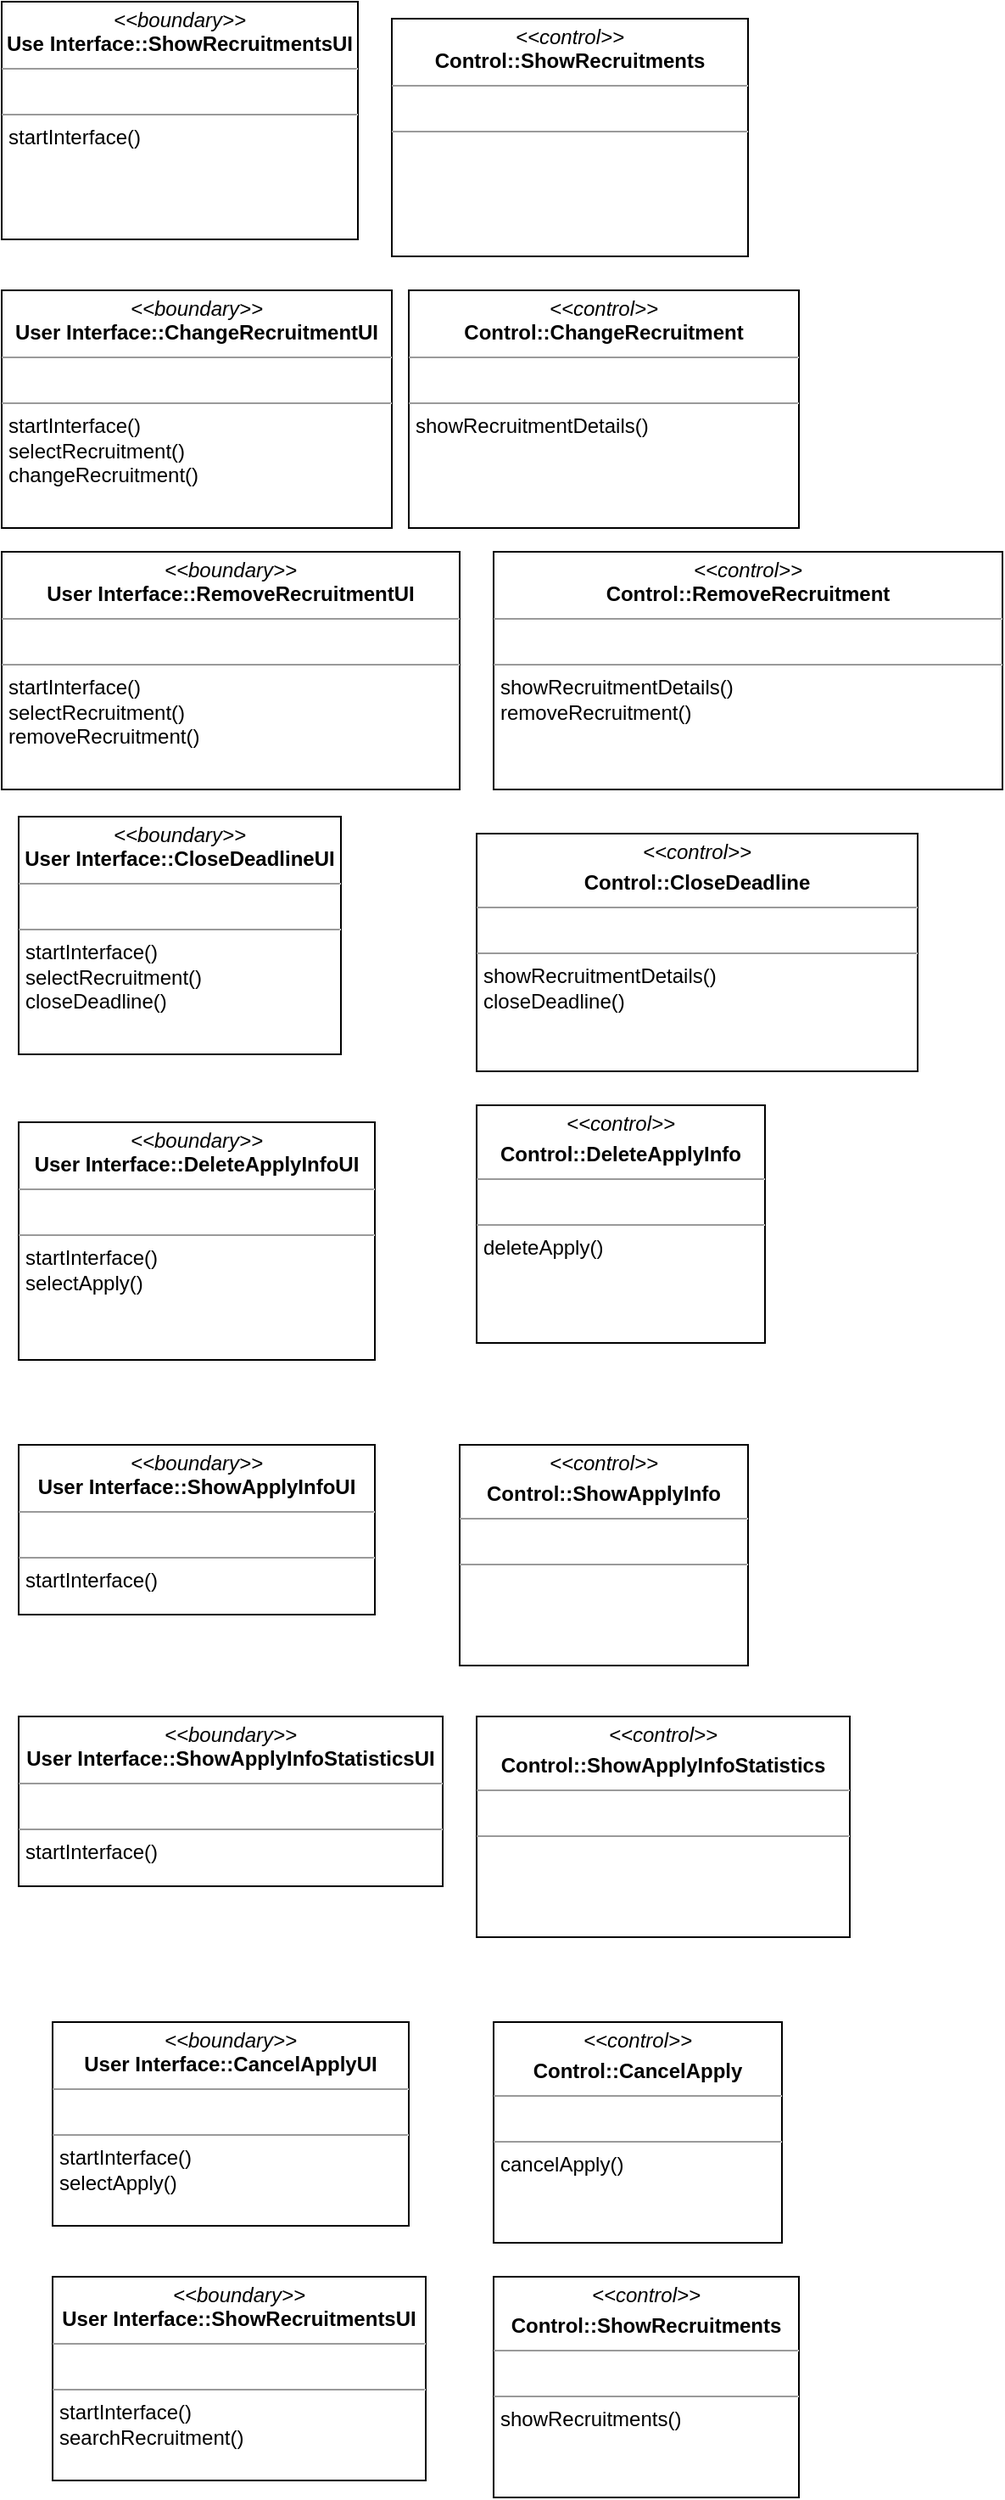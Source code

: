 <mxfile version="20.8.16" type="device" pages="2"><diagram name="UI&amp;Control" id="lbugjN7B5Hbe007KuF4s"><mxGraphModel dx="712" dy="835" grid="1" gridSize="10" guides="1" tooltips="1" connect="1" arrows="1" fold="1" page="1" pageScale="1" pageWidth="1169" pageHeight="827" math="0" shadow="0"><root><mxCell id="0"/><mxCell id="1" parent="0"/><mxCell id="KOi7wL5a9QJwAvNCpCz9-2" value="&lt;p style=&quot;margin:0px;margin-top:4px;text-align:center;&quot;&gt;&lt;i&gt;&amp;lt;&amp;lt;boundary&amp;gt;&amp;gt;&lt;/i&gt;&lt;br&gt;&lt;b&gt;Use Interface::ShowRecruitmentsUI&lt;/b&gt;&lt;/p&gt;&lt;hr size=&quot;1&quot;&gt;&lt;p style=&quot;margin:0px;margin-left:4px;&quot;&gt;&lt;br&gt;&lt;/p&gt;&lt;hr size=&quot;1&quot;&gt;&lt;p style=&quot;margin:0px;margin-left:4px;&quot;&gt;startInterface()&lt;br&gt;&lt;/p&gt;" style="verticalAlign=top;align=left;overflow=fill;fontSize=12;fontFamily=Helvetica;html=1;" parent="1" vertex="1"><mxGeometry x="10" y="20" width="210" height="140" as="geometry"/></mxCell><mxCell id="KOi7wL5a9QJwAvNCpCz9-3" value="&lt;p style=&quot;margin:0px;margin-top:4px;text-align:center;&quot;&gt;&lt;i&gt;&amp;lt;&amp;lt;boundary&amp;gt;&amp;gt;&lt;/i&gt;&lt;br&gt;&lt;b&gt;User Interface::ChangeRecruitmentUI&lt;/b&gt;&lt;/p&gt;&lt;hr size=&quot;1&quot;&gt;&lt;p style=&quot;margin:0px;margin-left:4px;&quot;&gt;&lt;br&gt;&lt;/p&gt;&lt;hr size=&quot;1&quot;&gt;&lt;p style=&quot;margin:0px;margin-left:4px;&quot;&gt;startInterface()&lt;br&gt;&lt;/p&gt;&lt;p style=&quot;margin:0px;margin-left:4px;&quot;&gt;selectRecruitment()&lt;/p&gt;&lt;p style=&quot;margin:0px;margin-left:4px;&quot;&gt;changeRecruitment()&lt;/p&gt;" style="verticalAlign=top;align=left;overflow=fill;fontSize=12;fontFamily=Helvetica;html=1;" parent="1" vertex="1"><mxGeometry x="10" y="190" width="230" height="140" as="geometry"/></mxCell><mxCell id="KOi7wL5a9QJwAvNCpCz9-4" value="&lt;p style=&quot;margin:0px;margin-top:4px;text-align:center;&quot;&gt;&lt;i&gt;&amp;lt;&amp;lt;boundary&amp;gt;&amp;gt;&lt;/i&gt;&lt;br&gt;&lt;b&gt;User Interface::CloseDeadlineUI&lt;/b&gt;&lt;/p&gt;&lt;hr size=&quot;1&quot;&gt;&lt;p style=&quot;margin:0px;margin-left:4px;&quot;&gt;&lt;br&gt;&lt;/p&gt;&lt;hr size=&quot;1&quot;&gt;&lt;p style=&quot;margin:0px;margin-left:4px;&quot;&gt;startInterface()&lt;br&gt;&lt;/p&gt;&lt;p style=&quot;margin:0px;margin-left:4px;&quot;&gt;selectRecruitment()&lt;/p&gt;&lt;p style=&quot;margin:0px;margin-left:4px;&quot;&gt;closeDeadline()&lt;/p&gt;" style="verticalAlign=top;align=left;overflow=fill;fontSize=12;fontFamily=Helvetica;html=1;" parent="1" vertex="1"><mxGeometry x="20" y="500" width="190" height="140" as="geometry"/></mxCell><mxCell id="KOi7wL5a9QJwAvNCpCz9-5" value="&lt;p style=&quot;margin:0px;margin-top:4px;text-align:center;&quot;&gt;&lt;i&gt;&amp;lt;&amp;lt;boundary&amp;gt;&amp;gt;&lt;/i&gt;&lt;br&gt;&lt;b&gt;User Interface::RemoveRecruitmentUI&lt;/b&gt;&lt;/p&gt;&lt;hr size=&quot;1&quot;&gt;&lt;p style=&quot;margin:0px;margin-left:4px;&quot;&gt;&lt;br&gt;&lt;/p&gt;&lt;hr size=&quot;1&quot;&gt;&lt;p style=&quot;margin:0px;margin-left:4px;&quot;&gt;startInterface()&lt;br&gt;&lt;/p&gt;&lt;p style=&quot;margin:0px;margin-left:4px;&quot;&gt;selectRecruitment()&lt;/p&gt;&lt;p style=&quot;margin:0px;margin-left:4px;&quot;&gt;removeRecruitment()&lt;/p&gt;" style="verticalAlign=top;align=left;overflow=fill;fontSize=12;fontFamily=Helvetica;html=1;" parent="1" vertex="1"><mxGeometry x="10" y="344" width="270" height="140" as="geometry"/></mxCell><mxCell id="KOi7wL5a9QJwAvNCpCz9-6" value="&lt;p style=&quot;margin:0px;margin-top:4px;text-align:center;&quot;&gt;&lt;i&gt;&amp;lt;&amp;lt;control&amp;gt;&amp;gt;&lt;/i&gt;&lt;br&gt;&lt;b style=&quot;border-color: var(--border-color);&quot;&gt;Control&lt;/b&gt;&lt;b&gt;::ShowRecruitments&lt;/b&gt;&lt;/p&gt;&lt;hr size=&quot;1&quot;&gt;&lt;p style=&quot;margin:0px;margin-left:4px;&quot;&gt;&lt;br&gt;&lt;/p&gt;&lt;hr size=&quot;1&quot;&gt;&lt;p style=&quot;margin:0px;margin-left:4px;&quot;&gt;&lt;br&gt;&lt;/p&gt;" style="verticalAlign=top;align=left;overflow=fill;fontSize=12;fontFamily=Helvetica;html=1;" parent="1" vertex="1"><mxGeometry x="240" y="30" width="210" height="140" as="geometry"/></mxCell><mxCell id="KOi7wL5a9QJwAvNCpCz9-7" value="&lt;p style=&quot;margin:0px;margin-top:4px;text-align:center;&quot;&gt;&lt;i&gt;&amp;lt;&amp;lt;&lt;/i&gt;&lt;i style=&quot;border-color: var(--border-color);&quot;&gt;control&lt;/i&gt;&lt;i&gt;&amp;gt;&amp;gt;&lt;/i&gt;&lt;br&gt;&lt;b style=&quot;border-color: var(--border-color);&quot;&gt;Control&lt;/b&gt;&lt;b&gt;::ChangeRecruitment&lt;/b&gt;&lt;/p&gt;&lt;hr size=&quot;1&quot;&gt;&lt;p style=&quot;margin:0px;margin-left:4px;&quot;&gt;&lt;br&gt;&lt;/p&gt;&lt;hr size=&quot;1&quot;&gt;&lt;p style=&quot;margin:0px;margin-left:4px;&quot;&gt;showRecruitmentDetails()&lt;/p&gt;" style="verticalAlign=top;align=left;overflow=fill;fontSize=12;fontFamily=Helvetica;html=1;" parent="1" vertex="1"><mxGeometry x="250" y="190" width="230" height="140" as="geometry"/></mxCell><mxCell id="KOi7wL5a9QJwAvNCpCz9-8" value="&lt;p style=&quot;margin:0px;margin-top:4px;text-align:center;&quot;&gt;&lt;i&gt;&amp;lt;&amp;lt;&lt;/i&gt;&lt;i style=&quot;border-color: var(--border-color);&quot;&gt;control&lt;/i&gt;&lt;i&gt;&amp;gt;&amp;gt;&lt;/i&gt;&lt;br&gt;&lt;b style=&quot;border-color: var(--border-color);&quot;&gt;Control&lt;/b&gt;&lt;b&gt;::RemoveRecruitment&lt;/b&gt;&lt;/p&gt;&lt;hr size=&quot;1&quot;&gt;&lt;p style=&quot;margin:0px;margin-left:4px;&quot;&gt;&lt;br&gt;&lt;/p&gt;&lt;hr size=&quot;1&quot;&gt;&lt;p style=&quot;margin:0px;margin-left:4px;&quot;&gt;showRecruitmentDetails()&lt;br&gt;&lt;/p&gt;&lt;p style=&quot;margin:0px;margin-left:4px;&quot;&gt;removeRecruitment()&lt;/p&gt;" style="verticalAlign=top;align=left;overflow=fill;fontSize=12;fontFamily=Helvetica;html=1;" parent="1" vertex="1"><mxGeometry x="300" y="344" width="300" height="140" as="geometry"/></mxCell><mxCell id="KOi7wL5a9QJwAvNCpCz9-9" value="&lt;p style=&quot;margin:0px;margin-top:4px;text-align:center;&quot;&gt;&lt;i&gt;&amp;lt;&amp;lt;&lt;/i&gt;&lt;i style=&quot;border-color: var(--border-color);&quot;&gt;control&lt;/i&gt;&lt;i&gt;&amp;gt;&amp;gt;&lt;/i&gt;&lt;/p&gt;&lt;p style=&quot;margin:0px;margin-top:4px;text-align:center;&quot;&gt;&lt;b&gt;Control::CloseDeadline&lt;/b&gt;&lt;/p&gt;&lt;hr size=&quot;1&quot;&gt;&lt;p style=&quot;margin:0px;margin-left:4px;&quot;&gt;&lt;br&gt;&lt;/p&gt;&lt;hr size=&quot;1&quot;&gt;&lt;p style=&quot;margin:0px;margin-left:4px;&quot;&gt;showRecruitmentDetails()&lt;br&gt;&lt;/p&gt;&lt;p style=&quot;margin:0px;margin-left:4px;&quot;&gt;closeDeadline()&lt;/p&gt;" style="verticalAlign=top;align=left;overflow=fill;fontSize=12;fontFamily=Helvetica;html=1;" parent="1" vertex="1"><mxGeometry x="290" y="510" width="260" height="140" as="geometry"/></mxCell><mxCell id="Lbh7kETH52YTd50i8Gam-1" value="&lt;p style=&quot;margin:0px;margin-top:4px;text-align:center;&quot;&gt;&lt;i&gt;&amp;lt;&amp;lt;boundary&amp;gt;&amp;gt;&lt;/i&gt;&lt;br&gt;&lt;b&gt;User Interface::DeleteApplyInfoUI&lt;/b&gt;&lt;/p&gt;&lt;hr size=&quot;1&quot;&gt;&lt;p style=&quot;margin:0px;margin-left:4px;&quot;&gt;&lt;br&gt;&lt;/p&gt;&lt;hr size=&quot;1&quot;&gt;&lt;p style=&quot;margin:0px;margin-left:4px;&quot;&gt;startInterface()&lt;/p&gt;&lt;p style=&quot;margin:0px;margin-left:4px;&quot;&gt;selectApply()&lt;/p&gt;" style="verticalAlign=top;align=left;overflow=fill;fontSize=12;fontFamily=Helvetica;html=1;" parent="1" vertex="1"><mxGeometry x="20" y="680" width="210" height="140" as="geometry"/></mxCell><mxCell id="Lbh7kETH52YTd50i8Gam-2" value="&lt;p style=&quot;margin:0px;margin-top:4px;text-align:center;&quot;&gt;&lt;i&gt;&amp;lt;&amp;lt;&lt;/i&gt;&lt;i style=&quot;border-color: var(--border-color);&quot;&gt;control&lt;/i&gt;&lt;i&gt;&amp;gt;&amp;gt;&lt;/i&gt;&lt;/p&gt;&lt;p style=&quot;margin:0px;margin-top:4px;text-align:center;&quot;&gt;&lt;b&gt;Control::DeleteApplyInfo&lt;/b&gt;&lt;/p&gt;&lt;hr size=&quot;1&quot;&gt;&lt;p style=&quot;margin:0px;margin-left:4px;&quot;&gt;&lt;br&gt;&lt;/p&gt;&lt;hr size=&quot;1&quot;&gt;&lt;p style=&quot;margin:0px;margin-left:4px;&quot;&gt;deleteApply()&lt;/p&gt;" style="verticalAlign=top;align=left;overflow=fill;fontSize=12;fontFamily=Helvetica;html=1;" parent="1" vertex="1"><mxGeometry x="290" y="670" width="170" height="140" as="geometry"/></mxCell><mxCell id="8nU3TDefqdv0pDfkMOla-1" value="&lt;p style=&quot;margin:0px;margin-top:4px;text-align:center;&quot;&gt;&lt;i&gt;&amp;lt;&amp;lt;boundary&amp;gt;&amp;gt;&lt;/i&gt;&lt;br&gt;&lt;b&gt;User Interface::ShowApplyInfoUI&lt;/b&gt;&lt;/p&gt;&lt;hr size=&quot;1&quot;&gt;&lt;p style=&quot;margin:0px;margin-left:4px;&quot;&gt;&lt;br&gt;&lt;/p&gt;&lt;hr size=&quot;1&quot;&gt;&lt;p style=&quot;margin:0px;margin-left:4px;&quot;&gt;startInterface()&lt;/p&gt;" style="verticalAlign=top;align=left;overflow=fill;fontSize=12;fontFamily=Helvetica;html=1;" parent="1" vertex="1"><mxGeometry x="20" y="870" width="210" height="100" as="geometry"/></mxCell><mxCell id="8nU3TDefqdv0pDfkMOla-2" value="&lt;p style=&quot;margin:0px;margin-top:4px;text-align:center;&quot;&gt;&lt;i&gt;&amp;lt;&amp;lt;&lt;/i&gt;&lt;i style=&quot;border-color: var(--border-color);&quot;&gt;control&lt;/i&gt;&lt;i&gt;&amp;gt;&amp;gt;&lt;/i&gt;&lt;/p&gt;&lt;p style=&quot;margin:0px;margin-top:4px;text-align:center;&quot;&gt;&lt;b&gt;Control::ShowApplyInfo&lt;/b&gt;&lt;/p&gt;&lt;hr size=&quot;1&quot;&gt;&lt;p style=&quot;margin:0px;margin-left:4px;&quot;&gt;&lt;br&gt;&lt;/p&gt;&lt;hr size=&quot;1&quot;&gt;&lt;p style=&quot;margin:0px;margin-left:4px;&quot;&gt;&lt;br&gt;&lt;/p&gt;" style="verticalAlign=top;align=left;overflow=fill;fontSize=12;fontFamily=Helvetica;html=1;" parent="1" vertex="1"><mxGeometry x="280" y="870" width="170" height="130" as="geometry"/></mxCell><mxCell id="bcosPHCdoA7umVXxF5y5-1" value="&lt;p style=&quot;margin:0px;margin-top:4px;text-align:center;&quot;&gt;&lt;i&gt;&amp;lt;&amp;lt;boundary&amp;gt;&amp;gt;&lt;/i&gt;&lt;br&gt;&lt;b&gt;User Interface::ShowApplyInfoStatisticsUI&lt;/b&gt;&lt;/p&gt;&lt;hr size=&quot;1&quot;&gt;&lt;p style=&quot;margin:0px;margin-left:4px;&quot;&gt;&lt;br&gt;&lt;/p&gt;&lt;hr size=&quot;1&quot;&gt;&lt;p style=&quot;margin:0px;margin-left:4px;&quot;&gt;startInterface()&lt;/p&gt;" style="verticalAlign=top;align=left;overflow=fill;fontSize=12;fontFamily=Helvetica;html=1;" parent="1" vertex="1"><mxGeometry x="20" y="1030" width="250" height="100" as="geometry"/></mxCell><mxCell id="bcosPHCdoA7umVXxF5y5-2" value="&lt;p style=&quot;margin:0px;margin-top:4px;text-align:center;&quot;&gt;&lt;i&gt;&amp;lt;&amp;lt;&lt;/i&gt;&lt;i style=&quot;border-color: var(--border-color);&quot;&gt;control&lt;/i&gt;&lt;i&gt;&amp;gt;&amp;gt;&lt;/i&gt;&lt;/p&gt;&lt;p style=&quot;margin:0px;margin-top:4px;text-align:center;&quot;&gt;&lt;b&gt;Control::ShowApplyInfoStatistics&lt;/b&gt;&lt;/p&gt;&lt;hr size=&quot;1&quot;&gt;&lt;p style=&quot;margin:0px;margin-left:4px;&quot;&gt;&lt;br&gt;&lt;/p&gt;&lt;hr size=&quot;1&quot;&gt;&lt;p style=&quot;margin:0px;margin-left:4px;&quot;&gt;&lt;br&gt;&lt;/p&gt;" style="verticalAlign=top;align=left;overflow=fill;fontSize=12;fontFamily=Helvetica;html=1;" parent="1" vertex="1"><mxGeometry x="290" y="1030" width="220" height="130" as="geometry"/></mxCell><mxCell id="KF8YcKY-Dwp5h2xJ7Ihd-1" value="&lt;p style=&quot;margin:0px;margin-top:4px;text-align:center;&quot;&gt;&lt;i&gt;&amp;lt;&amp;lt;boundary&amp;gt;&amp;gt;&lt;/i&gt;&lt;br&gt;&lt;b&gt;User Interface::CancelApplyUI&lt;/b&gt;&lt;/p&gt;&lt;hr size=&quot;1&quot;&gt;&lt;p style=&quot;margin:0px;margin-left:4px;&quot;&gt;&lt;br&gt;&lt;/p&gt;&lt;hr size=&quot;1&quot;&gt;&lt;p style=&quot;margin:0px;margin-left:4px;&quot;&gt;startInterface()&lt;/p&gt;&lt;p style=&quot;margin:0px;margin-left:4px;&quot;&gt;selectApply()&lt;/p&gt;" style="verticalAlign=top;align=left;overflow=fill;fontSize=12;fontFamily=Helvetica;html=1;" parent="1" vertex="1"><mxGeometry x="40" y="1210" width="210" height="120" as="geometry"/></mxCell><mxCell id="KF8YcKY-Dwp5h2xJ7Ihd-2" value="&lt;p style=&quot;margin:0px;margin-top:4px;text-align:center;&quot;&gt;&lt;i&gt;&amp;lt;&amp;lt;&lt;/i&gt;&lt;i style=&quot;border-color: var(--border-color);&quot;&gt;control&lt;/i&gt;&lt;i&gt;&amp;gt;&amp;gt;&lt;/i&gt;&lt;/p&gt;&lt;p style=&quot;margin:0px;margin-top:4px;text-align:center;&quot;&gt;&lt;b&gt;Control::CancelApply&lt;/b&gt;&lt;/p&gt;&lt;hr size=&quot;1&quot;&gt;&lt;p style=&quot;margin:0px;margin-left:4px;&quot;&gt;&lt;br&gt;&lt;/p&gt;&lt;hr size=&quot;1&quot;&gt;&lt;p style=&quot;margin:0px;margin-left:4px;&quot;&gt;cancelApply()&lt;/p&gt;" style="verticalAlign=top;align=left;overflow=fill;fontSize=12;fontFamily=Helvetica;html=1;" parent="1" vertex="1"><mxGeometry x="300" y="1210" width="170" height="130" as="geometry"/></mxCell><mxCell id="z04pKHrZWy81T_6yZ-Ni-1" value="&lt;p style=&quot;margin:0px;margin-top:4px;text-align:center;&quot;&gt;&lt;i&gt;&amp;lt;&amp;lt;boundary&amp;gt;&amp;gt;&lt;/i&gt;&lt;br&gt;&lt;b&gt;User Interface::ShowRecruitmentsUI&lt;/b&gt;&lt;/p&gt;&lt;hr size=&quot;1&quot;&gt;&lt;p style=&quot;margin:0px;margin-left:4px;&quot;&gt;&lt;br&gt;&lt;/p&gt;&lt;hr size=&quot;1&quot;&gt;&lt;p style=&quot;margin:0px;margin-left:4px;&quot;&gt;startInterface()&lt;/p&gt;&lt;p style=&quot;margin:0px;margin-left:4px;&quot;&gt;searchRecruitment()&lt;/p&gt;" style="verticalAlign=top;align=left;overflow=fill;fontSize=12;fontFamily=Helvetica;html=1;" parent="1" vertex="1"><mxGeometry x="40" y="1360" width="220" height="120" as="geometry"/></mxCell><mxCell id="z04pKHrZWy81T_6yZ-Ni-2" value="&lt;p style=&quot;margin:0px;margin-top:4px;text-align:center;&quot;&gt;&lt;i&gt;&amp;lt;&amp;lt;&lt;/i&gt;&lt;i style=&quot;border-color: var(--border-color);&quot;&gt;control&lt;/i&gt;&lt;i&gt;&amp;gt;&amp;gt;&lt;/i&gt;&lt;/p&gt;&lt;p style=&quot;margin:0px;margin-top:4px;text-align:center;&quot;&gt;&lt;b&gt;Control::ShowRecruitments&lt;/b&gt;&lt;/p&gt;&lt;hr size=&quot;1&quot;&gt;&lt;p style=&quot;margin:0px;margin-left:4px;&quot;&gt;&lt;br&gt;&lt;/p&gt;&lt;hr size=&quot;1&quot;&gt;&lt;p style=&quot;margin:0px;margin-left:4px;&quot;&gt;showRecruitments()&lt;/p&gt;" style="verticalAlign=top;align=left;overflow=fill;fontSize=12;fontFamily=Helvetica;html=1;" parent="1" vertex="1"><mxGeometry x="300" y="1360" width="180" height="130" as="geometry"/></mxCell></root></mxGraphModel></diagram><diagram id="EKDj2BBC-yfpfk-94k5E" name="Entity"><mxGraphModel dx="712" dy="1662" grid="1" gridSize="10" guides="1" tooltips="1" connect="1" arrows="1" fold="1" page="1" pageScale="1" pageWidth="1169" pageHeight="827" math="0" shadow="0"><root><mxCell id="0"/><mxCell id="1" parent="0"/><mxCell id="Agt6DAJDOPhlCN6cpzT_-1" value="&lt;p style=&quot;margin:0px;margin-top:4px;text-align:center;&quot;&gt;&lt;i&gt;&amp;lt;&amp;lt;entity&amp;gt;&amp;gt;&lt;/i&gt;&lt;br&gt;&lt;b&gt;Recruitment&lt;/b&gt;&lt;/p&gt;&lt;hr size=&quot;1&quot;&gt;&lt;p style=&quot;margin:0px;margin-left:4px;&quot;&gt;companyName&lt;/p&gt;&lt;p style=&quot;margin:0px;margin-left:4px;&quot;&gt;workName&lt;/p&gt;&lt;p style=&quot;margin:0px;margin-left:4px;&quot;&gt;personNum&lt;/p&gt;&lt;p style=&quot;margin:0px;margin-left:4px;&quot;&gt;deadlineDate&lt;/p&gt;&lt;p style=&quot;margin:0px;margin-left:4px;&quot;&gt;deadline&lt;/p&gt;&lt;hr size=&quot;1&quot;&gt;&lt;p style=&quot;margin:0px;margin-left:4px;&quot;&gt;getRecruitmentInfo()&lt;/p&gt;&lt;p style=&quot;margin:0px;margin-left:4px;&quot;&gt;getRecruitmentDetails()&lt;/p&gt;&lt;p style=&quot;margin:0px;margin-left:4px;&quot;&gt;setDetails()&lt;/p&gt;&lt;p style=&quot;margin:0px;margin-left:4px;&quot;&gt;setDeadline()&lt;/p&gt;&lt;p style=&quot;margin:0px;margin-left:4px;&quot;&gt;deleteRecruitment()&lt;/p&gt;" style="verticalAlign=top;align=left;overflow=fill;fontSize=12;fontFamily=Helvetica;html=1;" parent="1" vertex="1"><mxGeometry x="530" y="-790" width="210" height="210" as="geometry"/></mxCell><mxCell id="Agt6DAJDOPhlCN6cpzT_-2" value="&lt;p style=&quot;margin:0px;margin-top:4px;text-align:center;&quot;&gt;&lt;i&gt;&amp;lt;&amp;lt;entity&amp;gt;&amp;gt;&lt;/i&gt;&lt;br&gt;&lt;b&gt;CompanyMember&lt;/b&gt;&lt;/p&gt;&lt;hr size=&quot;1&quot;&gt;&lt;p style=&quot;margin:0px;margin-left:4px;&quot;&gt;id&lt;/p&gt;&lt;p style=&quot;margin:0px;margin-left:4px;&quot;&gt;pw&lt;/p&gt;&lt;p style=&quot;margin:0px;margin-left:4px;&quot;&gt;companyName&lt;/p&gt;&lt;p style=&quot;margin:0px;margin-left:4px;&quot;&gt;businessCode&lt;/p&gt;&lt;p style=&quot;margin:0px;margin-left:4px;&quot;&gt;businessField&lt;/p&gt;&lt;p style=&quot;margin:0px;margin-left:4px;&quot;&gt;address&lt;/p&gt;&lt;p style=&quot;margin:0px;margin-left:4px;&quot;&gt;phoneNum&lt;/p&gt;&lt;p style=&quot;margin:0px;margin-left:4px;&quot;&gt;myRecruitmentList&lt;/p&gt;&lt;hr size=&quot;1&quot;&gt;&lt;p style=&quot;margin:0px;margin-left:4px;&quot;&gt;listRecruitments()&lt;/p&gt;" style="verticalAlign=top;align=left;overflow=fill;fontSize=12;fontFamily=Helvetica;html=1;" parent="1" vertex="1"><mxGeometry x="40" y="-782.5" width="210" height="195" as="geometry"/></mxCell><mxCell id="Agt6DAJDOPhlCN6cpzT_-3" value="&lt;font style=&quot;font-size: 12px;&quot;&gt;&lt;b&gt;register&lt;/b&gt;&lt;/font&gt;" style="endArrow=open;html=1;endSize=12;startArrow=diamondThin;startSize=14;startFill=1;rounded=0;" parent="1" source="Agt6DAJDOPhlCN6cpzT_-2" target="Agt6DAJDOPhlCN6cpzT_-1" edge="1"><mxGeometry y="10" relative="1" as="geometry"><mxPoint x="290" y="-640" as="sourcePoint"/><mxPoint x="450" y="-640" as="targetPoint"/><mxPoint as="offset"/></mxGeometry></mxCell><mxCell id="Agt6DAJDOPhlCN6cpzT_-4" value="&lt;font style=&quot;font-size: 14px;&quot;&gt;&lt;b&gt;1&lt;/b&gt;&lt;/font&gt;" style="edgeLabel;resizable=0;html=1;align=left;verticalAlign=top;" parent="Agt6DAJDOPhlCN6cpzT_-3" connectable="0" vertex="1"><mxGeometry x="-1" relative="1" as="geometry"><mxPoint x="20" y="-30" as="offset"/></mxGeometry></mxCell><mxCell id="Agt6DAJDOPhlCN6cpzT_-5" value="&lt;font style=&quot;font-size: 14px;&quot;&gt;&lt;b&gt;0..*&lt;/b&gt;&lt;/font&gt;" style="edgeLabel;resizable=0;html=1;align=right;verticalAlign=top;" parent="Agt6DAJDOPhlCN6cpzT_-3" connectable="0" vertex="1"><mxGeometry x="1" relative="1" as="geometry"><mxPoint x="-20" y="-30" as="offset"/></mxGeometry></mxCell><mxCell id="Agt6DAJDOPhlCN6cpzT_-6" value="&lt;p style=&quot;margin:0px;margin-top:4px;text-align:center;&quot;&gt;&lt;i&gt;&amp;lt;&amp;lt;entity&amp;gt;&amp;gt;&lt;/i&gt;&lt;br&gt;&lt;b&gt;GeneralMember&lt;/b&gt;&lt;/p&gt;&lt;hr size=&quot;1&quot;&gt;&lt;p style=&quot;margin:0px;margin-left:4px;&quot;&gt;applyList&lt;/p&gt;&lt;hr size=&quot;1&quot;&gt;&lt;p style=&quot;margin:0px;margin-left:4px;&quot;&gt;getApplyList()&lt;/p&gt;&lt;p style=&quot;margin:0px;margin-left:4px;&quot;&gt;deleteApply()&lt;/p&gt;&lt;p style=&quot;margin:0px;margin-left:4px;&quot;&gt;getApplyStatistics()&lt;/p&gt;&lt;p style=&quot;margin:0px;margin-left:4px;&quot;&gt;cancelApply()&lt;/p&gt;" style="verticalAlign=top;align=left;overflow=fill;fontSize=12;fontFamily=Helvetica;html=1;" parent="1" vertex="1"><mxGeometry x="40" y="-410" width="210" height="180" as="geometry"/></mxCell><mxCell id="Agt6DAJDOPhlCN6cpzT_-7" value="&lt;p style=&quot;margin:0px;margin-top:4px;text-align:center;&quot;&gt;&lt;i&gt;&amp;lt;&amp;lt;entity&amp;gt;&amp;gt;&lt;/i&gt;&lt;br&gt;&lt;b&gt;Recruitments&lt;/b&gt;&lt;/p&gt;&lt;hr size=&quot;1&quot;&gt;&lt;p style=&quot;margin:0px;margin-left:4px;&quot;&gt;recruitmentsList&lt;/p&gt;&lt;hr size=&quot;1&quot;&gt;&lt;p style=&quot;margin:0px;margin-left:4px;&quot;&gt;getRecruitmentsList()&lt;/p&gt;" style="verticalAlign=top;align=left;overflow=fill;fontSize=12;fontFamily=Helvetica;html=1;" parent="1" vertex="1"><mxGeometry x="530" y="-410" width="210" height="180" as="geometry"/></mxCell><mxCell id="Agt6DAJDOPhlCN6cpzT_-8" value="&lt;span style=&quot;font-size: 12px;&quot;&gt;&lt;b&gt;search from&lt;/b&gt;&lt;/span&gt;" style="endArrow=open;html=1;endSize=12;startArrow=none;startSize=14;startFill=0;rounded=0;endFill=0;" parent="1" source="Agt6DAJDOPhlCN6cpzT_-6" target="Agt6DAJDOPhlCN6cpzT_-7" edge="1"><mxGeometry x="0.037" y="10" relative="1" as="geometry"><mxPoint x="642.123" y="-570" as="sourcePoint"/><mxPoint x="637.466" y="-400" as="targetPoint"/><mxPoint as="offset"/></mxGeometry></mxCell><mxCell id="Agt6DAJDOPhlCN6cpzT_-9" value="&lt;font style=&quot;font-size: 14px;&quot;&gt;&lt;b&gt;0..*&lt;/b&gt;&lt;/font&gt;" style="edgeLabel;resizable=0;html=1;align=left;verticalAlign=top;" parent="Agt6DAJDOPhlCN6cpzT_-8" connectable="0" vertex="1"><mxGeometry x="-1" relative="1" as="geometry"><mxPoint x="10" y="-30" as="offset"/></mxGeometry></mxCell><mxCell id="Agt6DAJDOPhlCN6cpzT_-10" value="&lt;font style=&quot;font-size: 14px;&quot;&gt;&lt;b&gt;1&lt;/b&gt;&lt;/font&gt;" style="edgeLabel;resizable=0;html=1;align=right;verticalAlign=top;" parent="Agt6DAJDOPhlCN6cpzT_-8" connectable="0" vertex="1"><mxGeometry x="1" relative="1" as="geometry"><mxPoint x="-20" y="-30" as="offset"/></mxGeometry></mxCell><mxCell id="Agt6DAJDOPhlCN6cpzT_-11" value="&lt;font style=&quot;font-size: 12px;&quot;&gt;&lt;b&gt;consist of&lt;/b&gt;&lt;/font&gt;" style="endArrow=open;html=1;endSize=12;startArrow=diamondThin;startSize=14;startFill=0;rounded=0;" parent="1" source="Agt6DAJDOPhlCN6cpzT_-7" target="Agt6DAJDOPhlCN6cpzT_-1" edge="1"><mxGeometry x="0.059" y="-35" relative="1" as="geometry"><mxPoint x="260" y="-678.929" as="sourcePoint"/><mxPoint x="540" y="-676.071" as="targetPoint"/><mxPoint as="offset"/></mxGeometry></mxCell><mxCell id="Agt6DAJDOPhlCN6cpzT_-12" value="&lt;font style=&quot;font-size: 14px;&quot;&gt;&lt;b&gt;1&lt;/b&gt;&lt;/font&gt;" style="edgeLabel;resizable=0;html=1;align=left;verticalAlign=top;" parent="Agt6DAJDOPhlCN6cpzT_-11" connectable="0" vertex="1"><mxGeometry x="-1" relative="1" as="geometry"><mxPoint x="20" y="-30" as="offset"/></mxGeometry></mxCell><mxCell id="Agt6DAJDOPhlCN6cpzT_-13" value="&lt;font style=&quot;font-size: 14px;&quot;&gt;&lt;b&gt;0..*&lt;/b&gt;&lt;/font&gt;" style="edgeLabel;resizable=0;html=1;align=right;verticalAlign=top;" parent="Agt6DAJDOPhlCN6cpzT_-11" connectable="0" vertex="1"><mxGeometry x="1" relative="1" as="geometry"><mxPoint x="35" as="offset"/></mxGeometry></mxCell></root></mxGraphModel></diagram></mxfile>